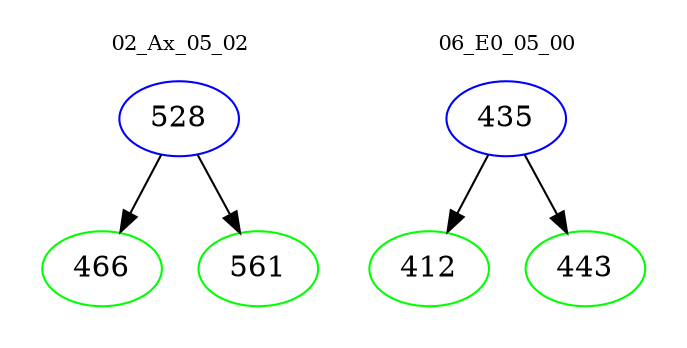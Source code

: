 digraph{
subgraph cluster_0 {
color = white
label = "02_Ax_05_02";
fontsize=10;
T0_528 [label="528", color="blue"]
T0_528 -> T0_466 [color="black"]
T0_466 [label="466", color="green"]
T0_528 -> T0_561 [color="black"]
T0_561 [label="561", color="green"]
}
subgraph cluster_1 {
color = white
label = "06_E0_05_00";
fontsize=10;
T1_435 [label="435", color="blue"]
T1_435 -> T1_412 [color="black"]
T1_412 [label="412", color="green"]
T1_435 -> T1_443 [color="black"]
T1_443 [label="443", color="green"]
}
}
